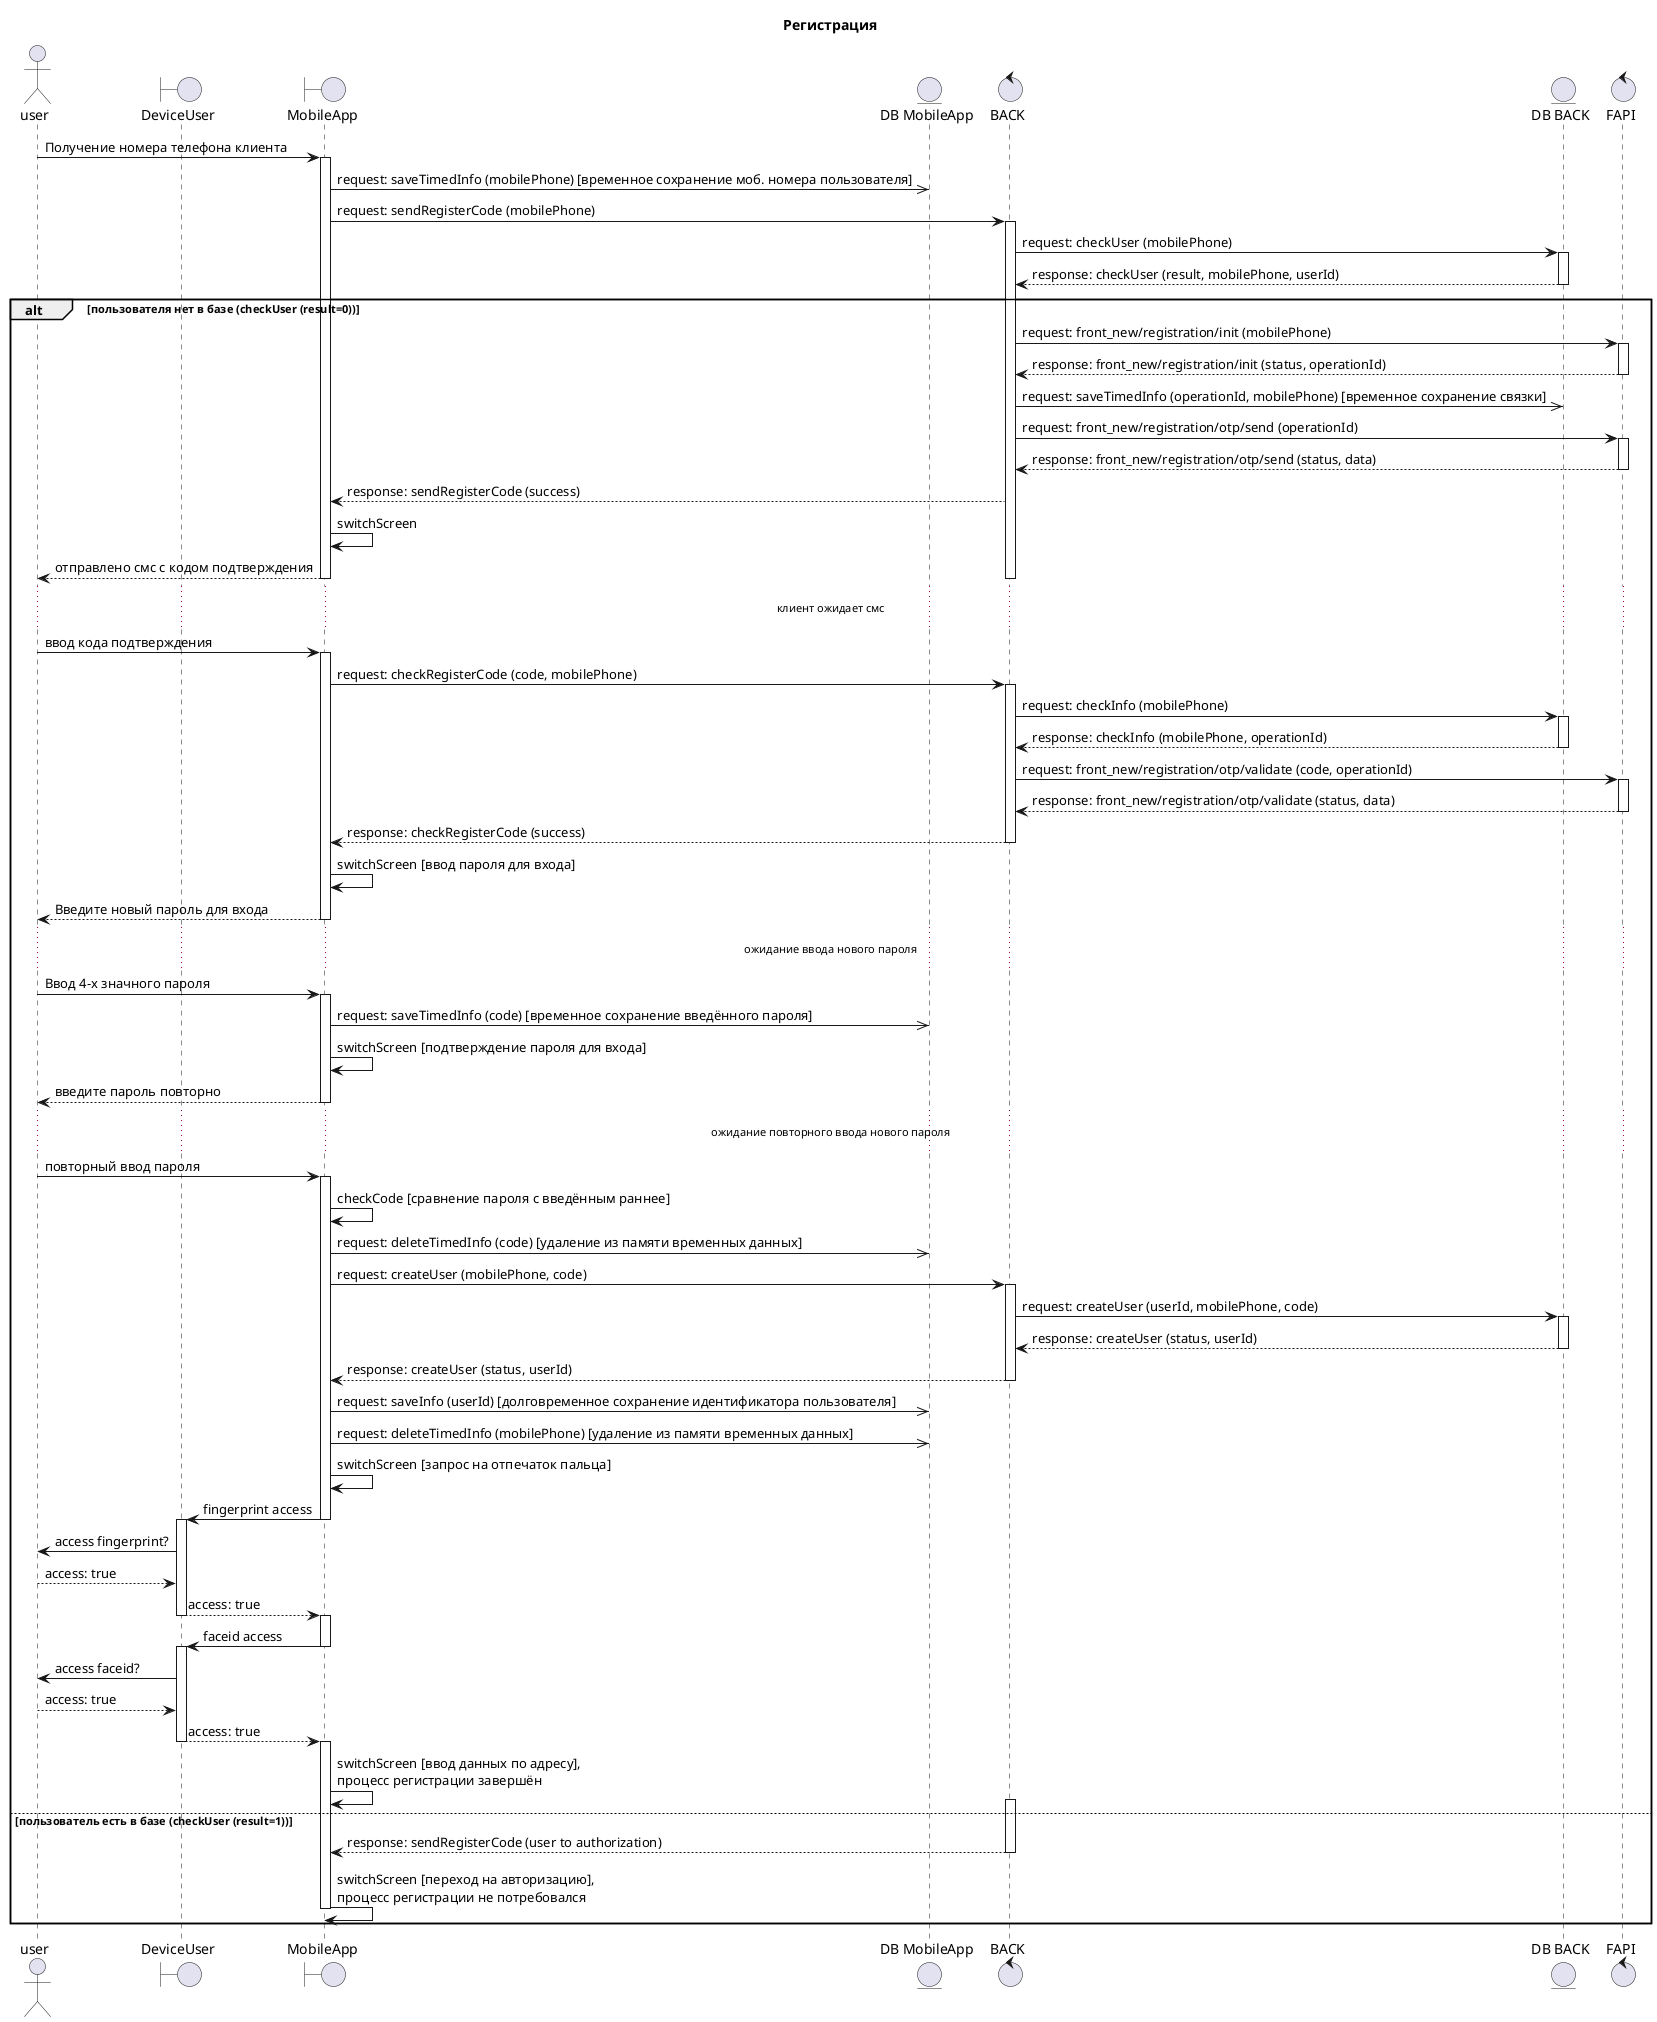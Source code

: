 @startuml
title "Регистрация"
actor user
boundary "DeviceUser" as device
boundary "MobileApp" as mobapp
entity "DB MobileApp" as dbmob
control "BACK" as back
entity "DB BACK" as db
control "FAPI" as fapi

        user -> mobapp : Получение номера телефона клиента
        activate mobapp
            mobapp ->> dbmob : request: saveTimedInfo (mobilePhone) [временное сохранение моб. номера пользователя]
            mobapp -> back : request: sendRegisterCode (mobilePhone)
            activate back
                back -> db : request: checkUser (mobilePhone)
                activate db
                    db --> back : response: checkUser (result, mobilePhone, userId)
                deactivate db
alt пользователя нет в базе (checkUser (result=0))
                back -> fapi : request: front_new/registration/init (mobilePhone)
                activate fapi
                    fapi --> back : response: front_new/registration/init (status, operationId)
                deactivate fapi
                back ->> db : request: saveTimedInfo (operationId, mobilePhone) [временное сохранение связки]
                back -> fapi : request: front_new/registration/otp/send (operationId)
                activate fapi
                    fapi --> back : response: front_new/registration/otp/send (status, data)
                deactivate fapi
                    back --> mobapp : response: sendRegisterCode (success)
                    mobapp -> mobapp : switchScreen
                    mobapp --> user : отправлено смс с кодом подтверждения
            deactivate back
        deactivate mobapp
        ...клиент ожидает смс...
        user -> mobapp : ввод кода подтверждения
        activate mobapp
            mobapp -> back : request: checkRegisterCode (code, mobilePhone)
            activate back
                back -> db : request: checkInfo (mobilePhone)
                activate db
                    db --> back : response: checkInfo (mobilePhone, operationId)
                deactivate db
                back -> fapi : request: front_new/registration/otp/validate (code, operationId)
                activate fapi
                    fapi --> back : response: front_new/registration/otp/validate (status, data)
                deactivate fapi
                    back --> mobapp : response: checkRegisterCode (success)
            deactivate back
            mobapp -> mobapp : switchScreen [ввод пароля для входа]
            mobapp --> user : Введите новый пароль для входа
        deactivate mobapp
            ...ожидание ввода нового пароля...
            user -> mobapp : Ввод 4-х значного пароля
            activate mobapp
                mobapp ->> dbmob : request: saveTimedInfo (code) [временное сохранение введённого пароля]
                mobapp -> mobapp : switchScreen [подтверждение пароля для входа]
                mobapp --> user : введите пароль повторно
            deactivate mobapp
            ...ожидание повторного ввода нового пароля...
                    user -> mobapp : повторный ввод пароля
                    activate mobapp
                        mobapp -> mobapp : checkCode [сравнение пароля с введённым раннее]
                mobapp ->> dbmob : request: deleteTimedInfo (code) [удаление из памяти временных данных]
                mobapp -> back : request: createUser (mobilePhone, code)
                activate back
                    back -> db : request: createUser (userId, mobilePhone, code)
                    activate db
                        db --> back : response: createUser (status, userId)
                    deactivate db
                    back --> mobapp : response: createUser (status, userId)
                deactivate back
                    mobapp ->> dbmob : request: saveInfo (userId) [долговременное сохранение идентификатора пользователя]
                    mobapp ->> dbmob : request: deleteTimedInfo (mobilePhone) [удаление из памяти временных данных]
                    mobapp -> mobapp : switchScreen [запрос на отпечаток пальца]
                    mobapp -> device : fingerprint access
                deactivate mobapp
                activate device
                    device -> user : access fingerprint?
                    user --> device : access: true
                    device --> mobapp : access: true
                                    deactivate device
                    activate mobapp

                    mobapp -> device : faceid access
                deactivate mobapp
                activate device
                    device -> user : access faceid?
                    user --> device : access: true
                    device --> mobapp : access: true
                deactivate device
                activate mobapp
                    mobapp -> mobapp :  switchScreen [ввод данных по адресу],\nпроцесс регистрации завершён
else пользователь есть в базе (checkUser (result=1))
activate back
back --> mobapp : response: sendRegisterCode (user to authorization)
deactivate back
mobapp -> mobapp :  switchScreen [переход на авторизацию],\nпроцесс регистрации не потребовался
                        deactivate mobapp
end
@enduml
